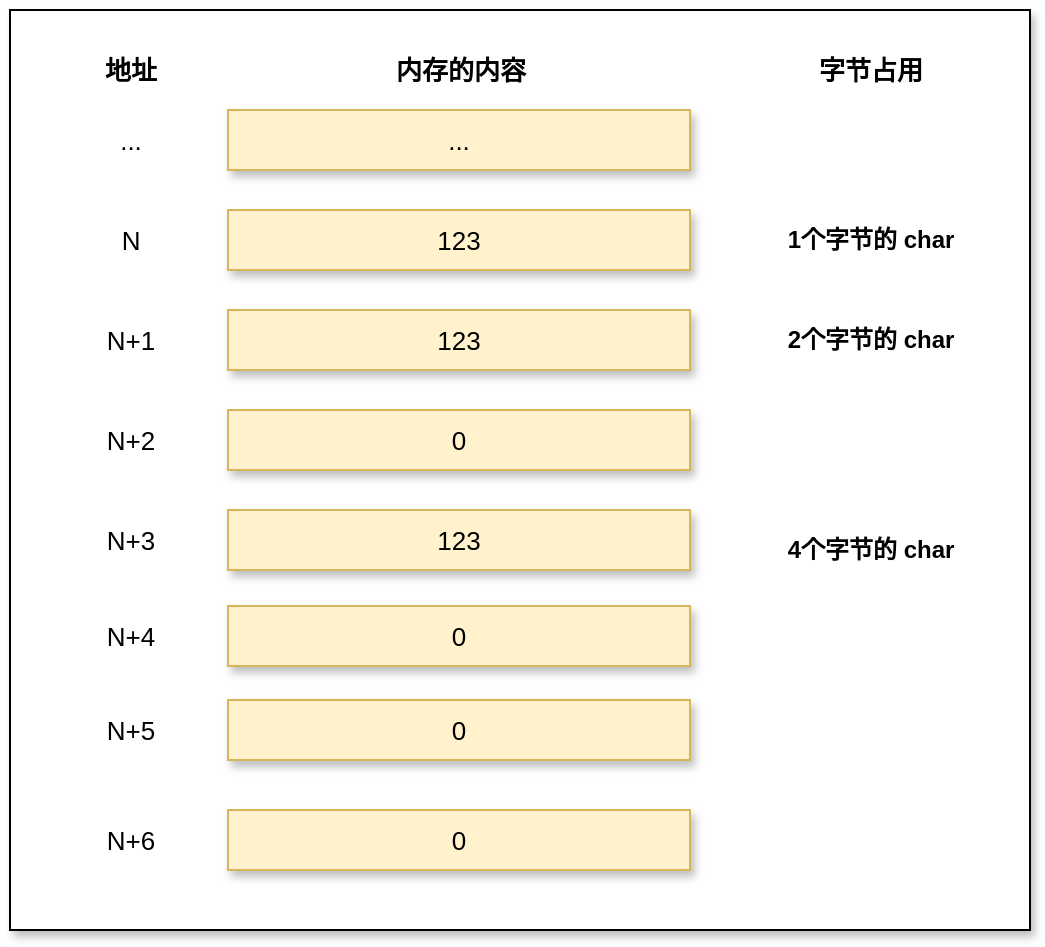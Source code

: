 <mxfile version="14.1.5" type="device"><diagram id="QDCYvTiIa1_dxsT2Uti-" name="Page-1"><mxGraphModel dx="1220" dy="1173" grid="1" gridSize="10" guides="1" tooltips="1" connect="1" arrows="1" fold="1" page="1" pageScale="1" pageWidth="827" pageHeight="1169" math="0" shadow="0"><root><mxCell id="0"/><mxCell id="1" parent="0"/><mxCell id="hmjzoFS6LX4zS7qr3zb2-28" value="" style="rounded=0;whiteSpace=wrap;html=1;fontSize=13;shadow=1;" parent="1" vertex="1"><mxGeometry x="60" y="190" width="510" height="460" as="geometry"/></mxCell><mxCell id="hmjzoFS6LX4zS7qr3zb2-9" value="..." style="text;html=1;align=center;verticalAlign=middle;resizable=0;points=[];autosize=1;fontSize=13;shadow=1;" parent="1" vertex="1"><mxGeometry x="105" y="245" width="30" height="20" as="geometry"/></mxCell><mxCell id="hmjzoFS6LX4zS7qr3zb2-10" value="N" style="text;html=1;align=center;verticalAlign=middle;resizable=0;points=[];autosize=1;fontSize=13;shadow=1;" parent="1" vertex="1"><mxGeometry x="110" y="295" width="20" height="20" as="geometry"/></mxCell><mxCell id="hmjzoFS6LX4zS7qr3zb2-11" value="N+1" style="text;html=1;align=center;verticalAlign=middle;resizable=0;points=[];autosize=1;fontSize=13;shadow=1;" parent="1" vertex="1"><mxGeometry x="100" y="345" width="40" height="20" as="geometry"/></mxCell><mxCell id="hmjzoFS6LX4zS7qr3zb2-12" value="N+2" style="text;html=1;align=center;verticalAlign=middle;resizable=0;points=[];autosize=1;fontSize=13;shadow=1;" parent="1" vertex="1"><mxGeometry x="100" y="395" width="40" height="20" as="geometry"/></mxCell><mxCell id="hmjzoFS6LX4zS7qr3zb2-13" value="N+3" style="text;html=1;align=center;verticalAlign=middle;resizable=0;points=[];autosize=1;fontSize=13;shadow=1;" parent="1" vertex="1"><mxGeometry x="100" y="445" width="40" height="20" as="geometry"/></mxCell><mxCell id="hmjzoFS6LX4zS7qr3zb2-14" value="N+4" style="text;html=1;align=center;verticalAlign=middle;resizable=0;points=[];autosize=1;fontSize=13;shadow=1;" parent="1" vertex="1"><mxGeometry x="100" y="493" width="40" height="20" as="geometry"/></mxCell><mxCell id="hmjzoFS6LX4zS7qr3zb2-15" value="N+5" style="text;html=1;align=center;verticalAlign=middle;resizable=0;points=[];autosize=1;fontSize=13;shadow=1;" parent="1" vertex="1"><mxGeometry x="100" y="540" width="40" height="20" as="geometry"/></mxCell><mxCell id="hmjzoFS6LX4zS7qr3zb2-16" value="..." style="rounded=0;whiteSpace=wrap;html=1;fontSize=13;shadow=1;fillColor=#fff2cc;strokeColor=#d6b656;" parent="1" vertex="1"><mxGeometry x="169" y="240" width="231" height="30" as="geometry"/></mxCell><mxCell id="hmjzoFS6LX4zS7qr3zb2-19" value="123" style="rounded=0;whiteSpace=wrap;html=1;fontSize=13;shadow=1;fillColor=#fff2cc;strokeColor=#d6b656;" parent="1" vertex="1"><mxGeometry x="169" y="290" width="231" height="30" as="geometry"/></mxCell><mxCell id="hmjzoFS6LX4zS7qr3zb2-20" value="123" style="rounded=0;whiteSpace=wrap;html=1;fontSize=13;shadow=1;fillColor=#fff2cc;strokeColor=#d6b656;" parent="1" vertex="1"><mxGeometry x="169" y="340" width="231" height="30" as="geometry"/></mxCell><mxCell id="hmjzoFS6LX4zS7qr3zb2-21" value="0" style="rounded=0;whiteSpace=wrap;html=1;fontSize=13;shadow=1;fillColor=#fff2cc;strokeColor=#d6b656;" parent="1" vertex="1"><mxGeometry x="169" y="390" width="231" height="30" as="geometry"/></mxCell><mxCell id="hmjzoFS6LX4zS7qr3zb2-22" value="123" style="rounded=0;whiteSpace=wrap;html=1;fontSize=13;shadow=1;fillColor=#fff2cc;strokeColor=#d6b656;" parent="1" vertex="1"><mxGeometry x="169" y="440" width="231" height="30" as="geometry"/></mxCell><mxCell id="hmjzoFS6LX4zS7qr3zb2-23" value="0" style="rounded=0;whiteSpace=wrap;html=1;fontSize=13;shadow=1;fillColor=#fff2cc;strokeColor=#d6b656;" parent="1" vertex="1"><mxGeometry x="169" y="488" width="231" height="30" as="geometry"/></mxCell><mxCell id="hmjzoFS6LX4zS7qr3zb2-24" value="0" style="rounded=0;whiteSpace=wrap;html=1;fontSize=13;shadow=1;fillColor=#fff2cc;strokeColor=#d6b656;" parent="1" vertex="1"><mxGeometry x="169" y="535" width="231" height="30" as="geometry"/></mxCell><mxCell id="hmjzoFS6LX4zS7qr3zb2-25" value="地址" style="text;html=1;align=center;verticalAlign=middle;resizable=0;points=[];autosize=1;fontSize=13;fontStyle=1;shadow=1;" parent="1" vertex="1"><mxGeometry x="100" y="210" width="40" height="20" as="geometry"/></mxCell><mxCell id="hmjzoFS6LX4zS7qr3zb2-26" value="内存的内容" style="text;html=1;align=center;verticalAlign=middle;resizable=0;points=[];autosize=1;fontSize=13;fontStyle=1;shadow=1;" parent="1" vertex="1"><mxGeometry x="244.5" y="210" width="80" height="20" as="geometry"/></mxCell><mxCell id="Xh8nPcLXMX1h9ePf-LMJ-1" value="0" style="rounded=0;whiteSpace=wrap;html=1;fontSize=13;shadow=1;fillColor=#fff2cc;strokeColor=#d6b656;" parent="1" vertex="1"><mxGeometry x="169" y="590" width="231" height="30" as="geometry"/></mxCell><mxCell id="Xh8nPcLXMX1h9ePf-LMJ-2" value="N+6" style="text;html=1;align=center;verticalAlign=middle;resizable=0;points=[];autosize=1;fontSize=13;shadow=1;" parent="1" vertex="1"><mxGeometry x="100" y="595" width="40" height="20" as="geometry"/></mxCell><mxCell id="ej1dAsRoCyQ94IUb8DOY-1" value="字节占用" style="text;html=1;align=center;verticalAlign=middle;resizable=0;points=[];autosize=1;fontSize=13;fontStyle=1;shadow=1;" vertex="1" parent="1"><mxGeometry x="455" y="210" width="70" height="20" as="geometry"/></mxCell><mxCell id="ej1dAsRoCyQ94IUb8DOY-2" value="1个字节的 char" style="text;html=1;align=center;verticalAlign=middle;resizable=0;points=[];autosize=1;fontStyle=1" vertex="1" parent="1"><mxGeometry x="440" y="295" width="100" height="20" as="geometry"/></mxCell><mxCell id="ej1dAsRoCyQ94IUb8DOY-3" value="2个字节的 char" style="text;html=1;align=center;verticalAlign=middle;resizable=0;points=[];autosize=1;fontStyle=1" vertex="1" parent="1"><mxGeometry x="440" y="345" width="100" height="20" as="geometry"/></mxCell><mxCell id="ej1dAsRoCyQ94IUb8DOY-4" value="4个字节的 char" style="text;html=1;align=center;verticalAlign=middle;resizable=0;points=[];autosize=1;fontStyle=1" vertex="1" parent="1"><mxGeometry x="440" y="450" width="100" height="20" as="geometry"/></mxCell></root></mxGraphModel></diagram></mxfile>